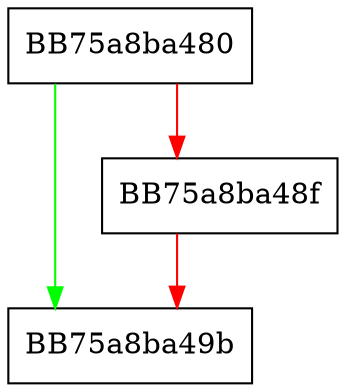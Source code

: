 digraph get_platform_service {
  node [shape="box"];
  graph [splines=ortho];
  BB75a8ba480 -> BB75a8ba49b [color="green"];
  BB75a8ba480 -> BB75a8ba48f [color="red"];
  BB75a8ba48f -> BB75a8ba49b [color="red"];
}